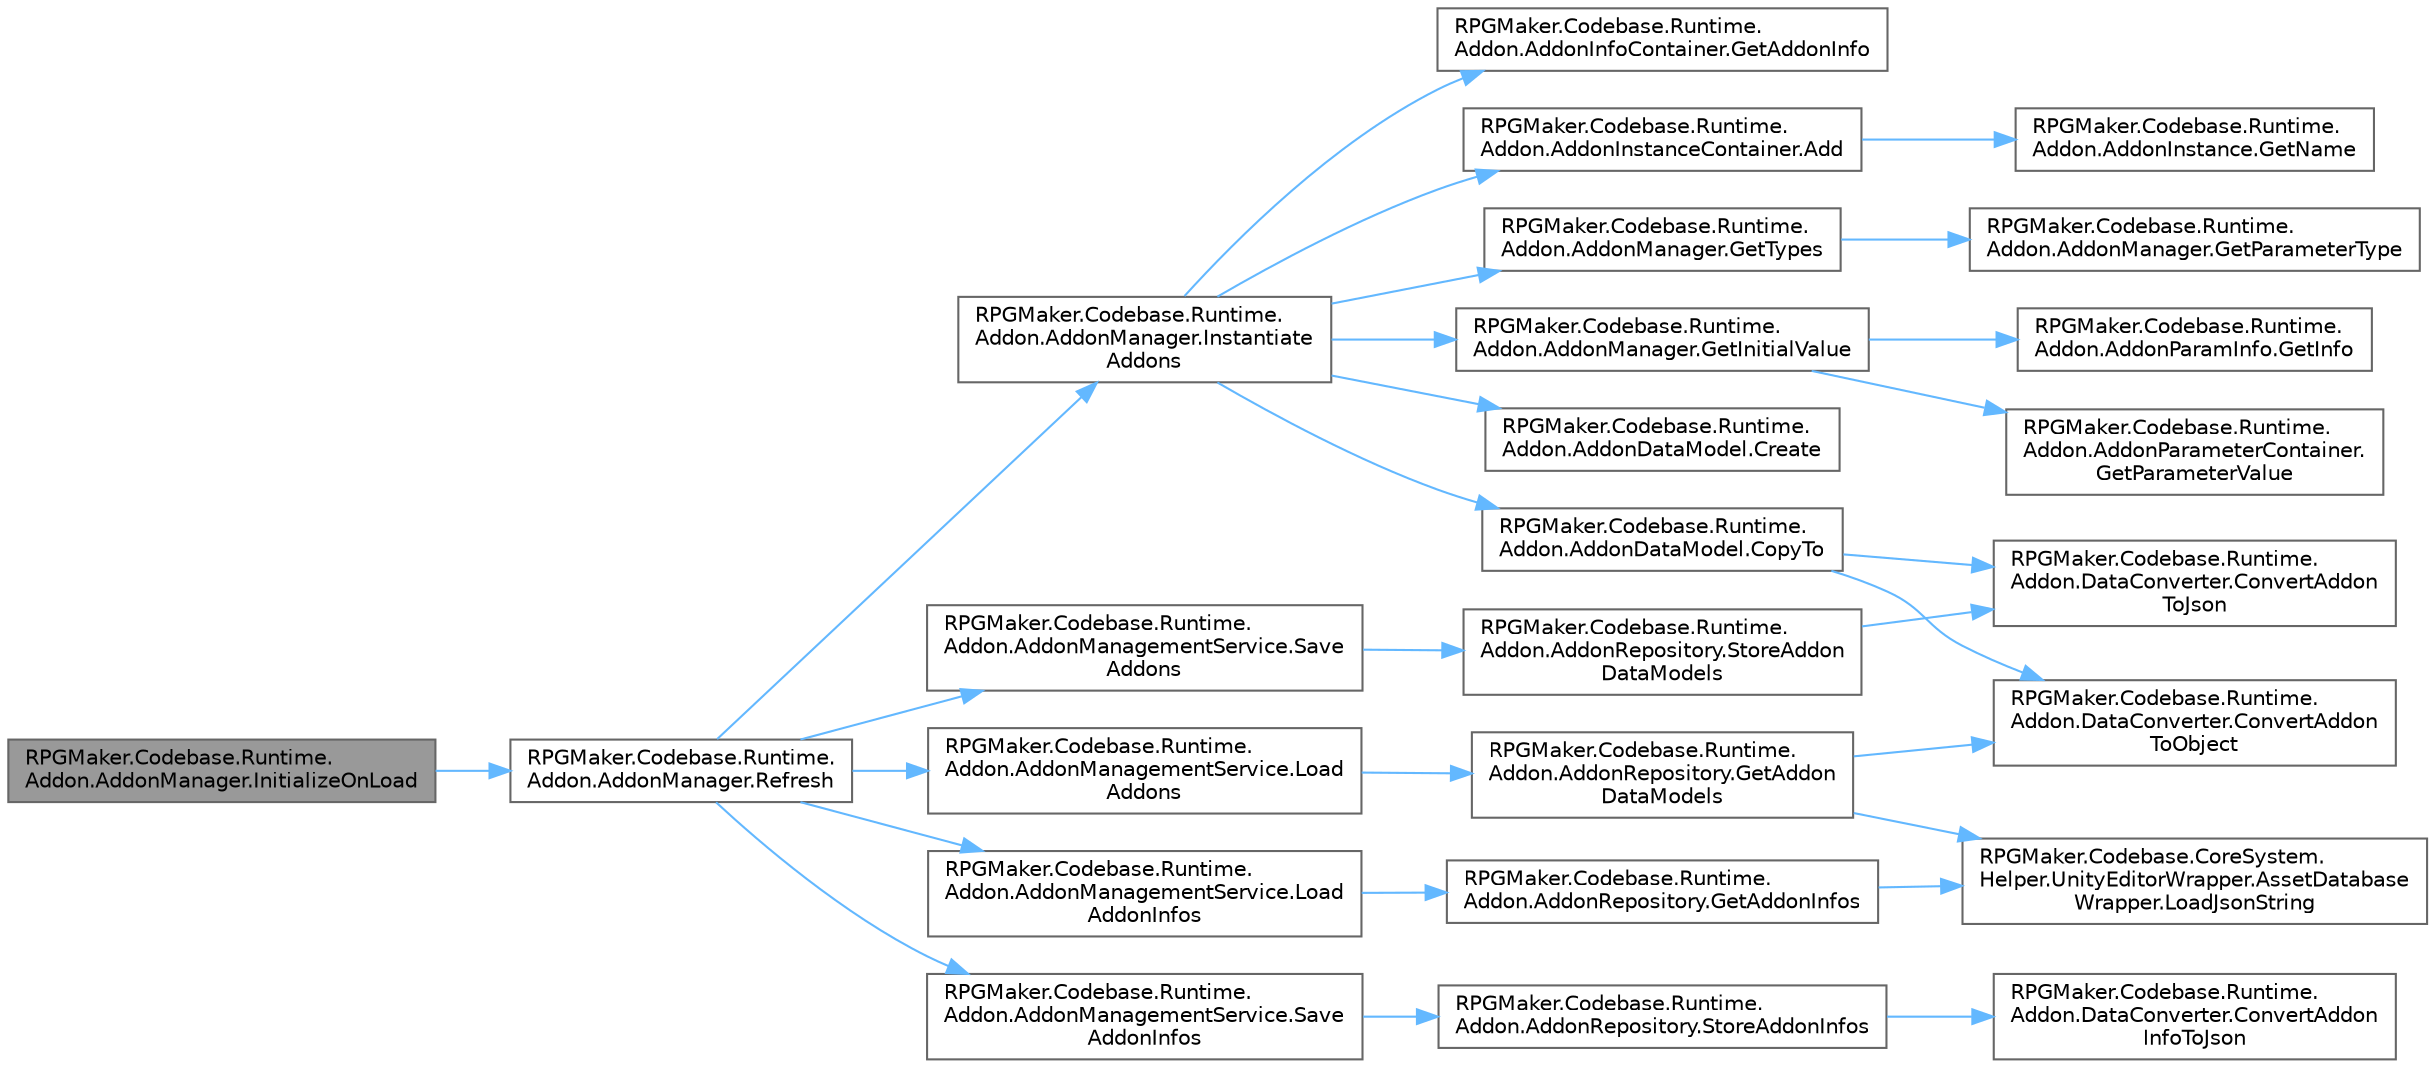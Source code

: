 digraph "RPGMaker.Codebase.Runtime.Addon.AddonManager.InitializeOnLoad"
{
 // LATEX_PDF_SIZE
  bgcolor="transparent";
  edge [fontname=Helvetica,fontsize=10,labelfontname=Helvetica,labelfontsize=10];
  node [fontname=Helvetica,fontsize=10,shape=box,height=0.2,width=0.4];
  rankdir="LR";
  Node1 [id="Node000001",label="RPGMaker.Codebase.Runtime.\lAddon.AddonManager.InitializeOnLoad",height=0.2,width=0.4,color="gray40", fillcolor="grey60", style="filled", fontcolor="black",tooltip="ロード時初期化"];
  Node1 -> Node2 [id="edge1_Node000001_Node000002",color="steelblue1",style="solid",tooltip=" "];
  Node2 [id="Node000002",label="RPGMaker.Codebase.Runtime.\lAddon.AddonManager.Refresh",height=0.2,width=0.4,color="grey40", fillcolor="white", style="filled",URL="$d4/df3/class_r_p_g_maker_1_1_codebase_1_1_runtime_1_1_addon_1_1_addon_manager.html#afae97ba7405636d4468020e80ddf020e",tooltip="Reload and initialize Add-ons."];
  Node2 -> Node3 [id="edge2_Node000002_Node000003",color="steelblue1",style="solid",tooltip=" "];
  Node3 [id="Node000003",label="RPGMaker.Codebase.Runtime.\lAddon.AddonManager.Instantiate\lAddons",height=0.2,width=0.4,color="grey40", fillcolor="white", style="filled",URL="$d4/df3/class_r_p_g_maker_1_1_codebase_1_1_runtime_1_1_addon_1_1_addon_manager.html#a0f5e13aed7f703b705cd3d40aa5858a7",tooltip="😁 アドオンの実体化"];
  Node3 -> Node4 [id="edge3_Node000003_Node000004",color="steelblue1",style="solid",tooltip=" "];
  Node4 [id="Node000004",label="RPGMaker.Codebase.Runtime.\lAddon.AddonInstanceContainer.Add",height=0.2,width=0.4,color="grey40", fillcolor="white", style="filled",URL="$dd/d3c/class_r_p_g_maker_1_1_codebase_1_1_runtime_1_1_addon_1_1_addon_instance_container.html#a030cf676462246412d2ce27f61365e8b",tooltip="😁 追加"];
  Node4 -> Node5 [id="edge4_Node000004_Node000005",color="steelblue1",style="solid",tooltip=" "];
  Node5 [id="Node000005",label="RPGMaker.Codebase.Runtime.\lAddon.AddonInstance.GetName",height=0.2,width=0.4,color="grey40", fillcolor="white", style="filled",URL="$de/dd7/class_r_p_g_maker_1_1_codebase_1_1_runtime_1_1_addon_1_1_addon_instance.html#a66abdc82746a84bc49a23b6d38b3fade",tooltip="😁 名前取得"];
  Node3 -> Node6 [id="edge5_Node000003_Node000006",color="steelblue1",style="solid",tooltip=" "];
  Node6 [id="Node000006",label="RPGMaker.Codebase.Runtime.\lAddon.AddonDataModel.CopyTo",height=0.2,width=0.4,color="grey40", fillcolor="white", style="filled",URL="$d9/db8/class_r_p_g_maker_1_1_codebase_1_1_runtime_1_1_addon_1_1_addon_data_model.html#ad00e900b3083314bc15f58a9991aea60",tooltip="😁 このオブジェクトの内容を、指定の引数へ上書き"];
  Node6 -> Node7 [id="edge6_Node000006_Node000007",color="steelblue1",style="solid",tooltip=" "];
  Node7 [id="Node000007",label="RPGMaker.Codebase.Runtime.\lAddon.DataConverter.ConvertAddon\lToJson",height=0.2,width=0.4,color="grey40", fillcolor="white", style="filled",URL="$df/d54/class_r_p_g_maker_1_1_codebase_1_1_runtime_1_1_addon_1_1_data_converter.html#acbeb1b6c6b4fee0dd345a48c3878de1f",tooltip="😁 変換"];
  Node6 -> Node8 [id="edge7_Node000006_Node000008",color="steelblue1",style="solid",tooltip=" "];
  Node8 [id="Node000008",label="RPGMaker.Codebase.Runtime.\lAddon.DataConverter.ConvertAddon\lToObject",height=0.2,width=0.4,color="grey40", fillcolor="white", style="filled",URL="$df/d54/class_r_p_g_maker_1_1_codebase_1_1_runtime_1_1_addon_1_1_data_converter.html#acc73fd24080223f730ca001446f92c37",tooltip="😁 変換"];
  Node3 -> Node9 [id="edge8_Node000003_Node000009",color="steelblue1",style="solid",tooltip=" "];
  Node9 [id="Node000009",label="RPGMaker.Codebase.Runtime.\lAddon.AddonDataModel.Create",height=0.2,width=0.4,color="grey40", fillcolor="white", style="filled",URL="$d9/db8/class_r_p_g_maker_1_1_codebase_1_1_runtime_1_1_addon_1_1_addon_data_model.html#a5600b64fa43d80e75365f6eee90e3b49",tooltip="😁 既定値作成"];
  Node3 -> Node10 [id="edge9_Node000003_Node000010",color="steelblue1",style="solid",tooltip=" "];
  Node10 [id="Node000010",label="RPGMaker.Codebase.Runtime.\lAddon.AddonInfoContainer.GetAddonInfo",height=0.2,width=0.4,color="grey40", fillcolor="white", style="filled",URL="$d5/d44/class_r_p_g_maker_1_1_codebase_1_1_runtime_1_1_addon_1_1_addon_info_container.html#ab6bf58bd8b61ebb09bac4e8b3895d523",tooltip="😁 リストの要素は name を持っていて、その name で当てに行って要素を取る。 要素は、自身の名前、アドオンの情報についての辞書、任意についての辞書の３つを持つもの"];
  Node3 -> Node11 [id="edge10_Node000003_Node000011",color="steelblue1",style="solid",tooltip=" "];
  Node11 [id="Node000011",label="RPGMaker.Codebase.Runtime.\lAddon.AddonManager.GetInitialValue",height=0.2,width=0.4,color="grey40", fillcolor="white", style="filled",URL="$d4/df3/class_r_p_g_maker_1_1_codebase_1_1_runtime_1_1_addon_1_1_addon_manager.html#af9d5a490e9dea4d2a0538a0a4ea61ec6",tooltip="😁 初期値取得"];
  Node11 -> Node12 [id="edge11_Node000011_Node000012",color="steelblue1",style="solid",tooltip=" "];
  Node12 [id="Node000012",label="RPGMaker.Codebase.Runtime.\lAddon.AddonParamInfo.GetInfo",height=0.2,width=0.4,color="grey40", fillcolor="white", style="filled",URL="$d1/d84/class_r_p_g_maker_1_1_codebase_1_1_runtime_1_1_addon_1_1_addon_param_info.html#aee3ccf123913eebbc2cc670543fd8d1e",tooltip="😁 情報アドオン辞書から、キーに紐づく値を取得するだけ"];
  Node11 -> Node13 [id="edge12_Node000011_Node000013",color="steelblue1",style="solid",tooltip=" "];
  Node13 [id="Node000013",label="RPGMaker.Codebase.Runtime.\lAddon.AddonParameterContainer.\lGetParameterValue",height=0.2,width=0.4,color="grey40", fillcolor="white", style="filled",URL="$de/d6e/class_r_p_g_maker_1_1_codebase_1_1_runtime_1_1_addon_1_1_addon_parameter_container.html#a06bf21102dcd45c23a84346743e3be79",tooltip="😁 値取得"];
  Node3 -> Node14 [id="edge13_Node000003_Node000014",color="steelblue1",style="solid",tooltip=" "];
  Node14 [id="Node000014",label="RPGMaker.Codebase.Runtime.\lAddon.AddonManager.GetTypes",height=0.2,width=0.4,color="grey40", fillcolor="white", style="filled",URL="$d4/df3/class_r_p_g_maker_1_1_codebase_1_1_runtime_1_1_addon_1_1_addon_manager.html#a15fcdc57b260a48bc2917e68f2148346",tooltip="😁 型取得"];
  Node14 -> Node15 [id="edge14_Node000014_Node000015",color="steelblue1",style="solid",tooltip=" "];
  Node15 [id="Node000015",label="RPGMaker.Codebase.Runtime.\lAddon.AddonManager.GetParameterType",height=0.2,width=0.4,color="grey40", fillcolor="white", style="filled",URL="$d4/df3/class_r_p_g_maker_1_1_codebase_1_1_runtime_1_1_addon_1_1_addon_manager.html#a344e577c1c56bca294719e3a926f2f54",tooltip="引数タイプ取得"];
  Node2 -> Node16 [id="edge15_Node000002_Node000016",color="steelblue1",style="solid",tooltip=" "];
  Node16 [id="Node000016",label="RPGMaker.Codebase.Runtime.\lAddon.AddonManagementService.Load\lAddonInfos",height=0.2,width=0.4,color="grey40", fillcolor="white", style="filled",URL="$d8/dc4/class_r_p_g_maker_1_1_codebase_1_1_runtime_1_1_addon_1_1_addon_management_service.html#aae790b8dcabf362d24d74f3ab0f95b28",tooltip="😁 アドオン情報読込"];
  Node16 -> Node17 [id="edge16_Node000016_Node000017",color="steelblue1",style="solid",tooltip=" "];
  Node17 [id="Node000017",label="RPGMaker.Codebase.Runtime.\lAddon.AddonRepository.GetAddonInfos",height=0.2,width=0.4,color="grey40", fillcolor="white", style="filled",URL="$d5/dd2/class_r_p_g_maker_1_1_codebase_1_1_runtime_1_1_addon_1_1_addon_repository.html#a69ae5b3979a729e5d0f56d17611b8840",tooltip="😁 アドオン情報取得"];
  Node17 -> Node18 [id="edge17_Node000017_Node000018",color="steelblue1",style="solid",tooltip=" "];
  Node18 [id="Node000018",label="RPGMaker.Codebase.CoreSystem.\lHelper.UnityEditorWrapper.AssetDatabase\lWrapper.LoadJsonString",height=0.2,width=0.4,color="grey40", fillcolor="white", style="filled",URL="$d9/d20/class_r_p_g_maker_1_1_codebase_1_1_core_system_1_1_helper_1_1_unity_editor_wrapper_1_1_asset_database_wrapper.html#ab1557b81ee60a7dc4f85349106fe4244",tooltip=" "];
  Node2 -> Node19 [id="edge18_Node000002_Node000019",color="steelblue1",style="solid",tooltip=" "];
  Node19 [id="Node000019",label="RPGMaker.Codebase.Runtime.\lAddon.AddonManagementService.Load\lAddons",height=0.2,width=0.4,color="grey40", fillcolor="white", style="filled",URL="$d8/dc4/class_r_p_g_maker_1_1_codebase_1_1_runtime_1_1_addon_1_1_addon_management_service.html#a59b588f4347a239f7dca88672c273fd7",tooltip="😁 アドオン・リスト読込"];
  Node19 -> Node20 [id="edge19_Node000019_Node000020",color="steelblue1",style="solid",tooltip=" "];
  Node20 [id="Node000020",label="RPGMaker.Codebase.Runtime.\lAddon.AddonRepository.GetAddon\lDataModels",height=0.2,width=0.4,color="grey40", fillcolor="white", style="filled",URL="$d5/dd2/class_r_p_g_maker_1_1_codebase_1_1_runtime_1_1_addon_1_1_addon_repository.html#aceb981f220b4db0722f8fbad595cd342",tooltip="😁 アドオンデータをJSONから読み出す."];
  Node20 -> Node8 [id="edge20_Node000020_Node000008",color="steelblue1",style="solid",tooltip=" "];
  Node20 -> Node18 [id="edge21_Node000020_Node000018",color="steelblue1",style="solid",tooltip=" "];
  Node2 -> Node21 [id="edge22_Node000002_Node000021",color="steelblue1",style="solid",tooltip=" "];
  Node21 [id="Node000021",label="RPGMaker.Codebase.Runtime.\lAddon.AddonManagementService.Save\lAddonInfos",height=0.2,width=0.4,color="grey40", fillcolor="white", style="filled",URL="$d8/dc4/class_r_p_g_maker_1_1_codebase_1_1_runtime_1_1_addon_1_1_addon_management_service.html#a23ab9e13e184f35ddb443a4088b0283a",tooltip="😁 アドオン情報保存"];
  Node21 -> Node22 [id="edge23_Node000021_Node000022",color="steelblue1",style="solid",tooltip=" "];
  Node22 [id="Node000022",label="RPGMaker.Codebase.Runtime.\lAddon.AddonRepository.StoreAddonInfos",height=0.2,width=0.4,color="grey40", fillcolor="white", style="filled",URL="$d5/dd2/class_r_p_g_maker_1_1_codebase_1_1_runtime_1_1_addon_1_1_addon_repository.html#a18e0940370bb61a9dc6b58b696cab4f5",tooltip="😁 アドオン情報をJSONに保存する."];
  Node22 -> Node23 [id="edge24_Node000022_Node000023",color="steelblue1",style="solid",tooltip=" "];
  Node23 [id="Node000023",label="RPGMaker.Codebase.Runtime.\lAddon.DataConverter.ConvertAddon\lInfoToJson",height=0.2,width=0.4,color="grey40", fillcolor="white", style="filled",URL="$df/d54/class_r_p_g_maker_1_1_codebase_1_1_runtime_1_1_addon_1_1_data_converter.html#ab6f04c7fe3884022e225a382e7b66335",tooltip="😁 変換"];
  Node2 -> Node24 [id="edge25_Node000002_Node000024",color="steelblue1",style="solid",tooltip=" "];
  Node24 [id="Node000024",label="RPGMaker.Codebase.Runtime.\lAddon.AddonManagementService.Save\lAddons",height=0.2,width=0.4,color="grey40", fillcolor="white", style="filled",URL="$d8/dc4/class_r_p_g_maker_1_1_codebase_1_1_runtime_1_1_addon_1_1_addon_management_service.html#ad818a7dd569849091be7b76071903ebb",tooltip="😁 アドオン・リスト保存"];
  Node24 -> Node25 [id="edge26_Node000024_Node000025",color="steelblue1",style="solid",tooltip=" "];
  Node25 [id="Node000025",label="RPGMaker.Codebase.Runtime.\lAddon.AddonRepository.StoreAddon\lDataModels",height=0.2,width=0.4,color="grey40", fillcolor="white", style="filled",URL="$d5/dd2/class_r_p_g_maker_1_1_codebase_1_1_runtime_1_1_addon_1_1_addon_repository.html#ab0aa4138c2186d2831f9feded61d4d9f",tooltip="😁 アドオンデータをJSONに保存する."];
  Node25 -> Node7 [id="edge27_Node000025_Node000007",color="steelblue1",style="solid",tooltip=" "];
}
